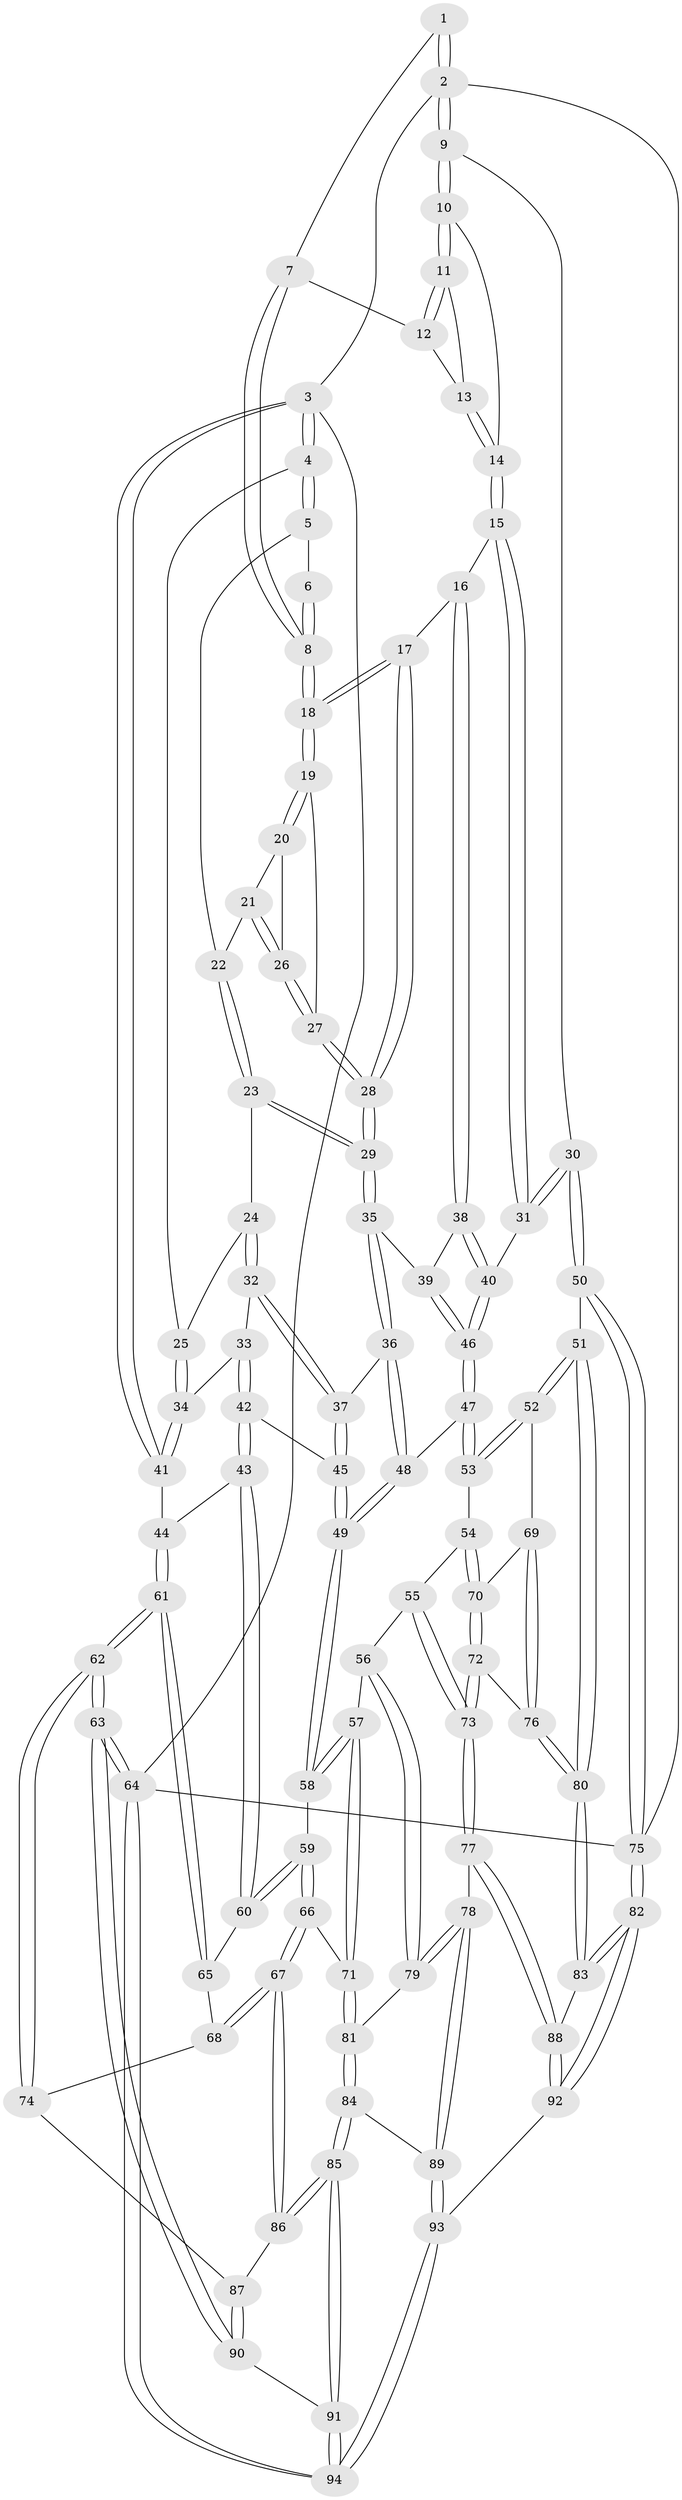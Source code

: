 // coarse degree distribution, {2: 0.02127659574468085, 3: 0.1702127659574468, 5: 0.44680851063829785, 4: 0.1702127659574468, 6: 0.10638297872340426, 7: 0.06382978723404255, 8: 0.02127659574468085}
// Generated by graph-tools (version 1.1) at 2025/05/03/04/25 22:05:47]
// undirected, 94 vertices, 232 edges
graph export_dot {
graph [start="1"]
  node [color=gray90,style=filled];
  1 [pos="+0.951284246083628+0"];
  2 [pos="+1+0"];
  3 [pos="+0+0"];
  4 [pos="+0+0"];
  5 [pos="+0.4441153209521196+0"];
  6 [pos="+0.6267613309145407+0"];
  7 [pos="+0.8806789399664899+0"];
  8 [pos="+0.7340644255681036+0.0991730181940277"];
  9 [pos="+1+0.22929044567040335"];
  10 [pos="+1+0.13088984449891974"];
  11 [pos="+1+0.12214617810342222"];
  12 [pos="+0.8895746108982058+0"];
  13 [pos="+0.8914193037720869+0.09246250484275849"];
  14 [pos="+0.8671217887260072+0.14830332812024"];
  15 [pos="+0.8373459927143232+0.19852017724850807"];
  16 [pos="+0.765295150995284+0.1713928374017818"];
  17 [pos="+0.7324603248660665+0.12045072604658576"];
  18 [pos="+0.729627428231465+0.10993840170901543"];
  19 [pos="+0.7265775735849758+0.10867861033681776"];
  20 [pos="+0.6871749051461381+0.09089496983352327"];
  21 [pos="+0.583806476983741+0.022935410967428314"];
  22 [pos="+0.4449581020006244+0"];
  23 [pos="+0.40328921748053415+0.03595298764105496"];
  24 [pos="+0.2980092098458347+0.12334618575342333"];
  25 [pos="+0.11566745438592693+0.07922844408454764"];
  26 [pos="+0.5972817162884906+0.13222748831409809"];
  27 [pos="+0.5946570216289483+0.14237106585423623"];
  28 [pos="+0.5736736752175101+0.20056040100009667"];
  29 [pos="+0.5225033002369353+0.25763124135349774"];
  30 [pos="+1+0.44702543031117975"];
  31 [pos="+0.9649814100222744+0.380929831268436"];
  32 [pos="+0.2547984224869798+0.2964068434078137"];
  33 [pos="+0.13479628435436594+0.29686076230132374"];
  34 [pos="+0.11750153903986647+0.2922838982718045"];
  35 [pos="+0.5228436430190724+0.261202407686464"];
  36 [pos="+0.4342666449634574+0.32928958464051733"];
  37 [pos="+0.2992343360253201+0.33922159956026793"];
  38 [pos="+0.6533057716115668+0.2968965056076198"];
  39 [pos="+0.6104068549308156+0.3144882514032717"];
  40 [pos="+0.939625674585102+0.38354928650047515"];
  41 [pos="+0+0.36453649795841364"];
  42 [pos="+0.16083328034253222+0.5361173145583313"];
  43 [pos="+0.15217033872361796+0.5456151232949409"];
  44 [pos="+0+0.3783709273236494"];
  45 [pos="+0.28525131738470916+0.4634311244011324"];
  46 [pos="+0.6470480442003926+0.4802040915848511"];
  47 [pos="+0.6441513035344235+0.4869460197872754"];
  48 [pos="+0.480428346383862+0.5121614082487463"];
  49 [pos="+0.41207960829248613+0.5852909841823487"];
  50 [pos="+1+0.5618139831319301"];
  51 [pos="+0.8758389344221006+0.6563910565458012"];
  52 [pos="+0.85588072253654+0.6601613994922191"];
  53 [pos="+0.6696061697468186+0.5674652932429358"];
  54 [pos="+0.6179506549450289+0.6527737615093385"];
  55 [pos="+0.5824245693835529+0.671450706159531"];
  56 [pos="+0.4939967015623756+0.6979428021870634"];
  57 [pos="+0.45749156981166467+0.687086060044925"];
  58 [pos="+0.4108864879434041+0.6010591392449519"];
  59 [pos="+0.2619375920149234+0.6590437518718152"];
  60 [pos="+0.15444661651573696+0.603288028160229"];
  61 [pos="+0+0.6139188265305213"];
  62 [pos="+0+0.8603131792545969"];
  63 [pos="+0+1"];
  64 [pos="+0+1"];
  65 [pos="+0.1499729021297224+0.6086594793415041"];
  66 [pos="+0.26248321236994687+0.8024639446055352"];
  67 [pos="+0.25182521962207416+0.8099046589922095"];
  68 [pos="+0.1135743051962532+0.6836622658709841"];
  69 [pos="+0.8197059214331+0.6970593469069088"];
  70 [pos="+0.670314600148943+0.718292551897139"];
  71 [pos="+0.3812659184643466+0.8071231481205084"];
  72 [pos="+0.6647279617827151+0.8294001099275814"];
  73 [pos="+0.6542631361290727+0.8363830782477004"];
  74 [pos="+0.016119076218810056+0.775516430220669"];
  75 [pos="+1+1"];
  76 [pos="+0.7524282099419014+0.8149000396345775"];
  77 [pos="+0.6204215542438885+0.8678061491832054"];
  78 [pos="+0.5905746351639899+0.8622673107592969"];
  79 [pos="+0.5839055639273453+0.8559045052721167"];
  80 [pos="+0.8576002113371041+0.9487080242451021"];
  81 [pos="+0.396180815617972+0.8395338566897357"];
  82 [pos="+1+1"];
  83 [pos="+0.8851234911227631+1"];
  84 [pos="+0.40302812460805565+0.9066186216606328"];
  85 [pos="+0.2876789115568764+1"];
  86 [pos="+0.21505374120359255+0.857015270346089"];
  87 [pos="+0.21221454718544594+0.8572347508017051"];
  88 [pos="+0.6258124083805316+0.8808239094710913"];
  89 [pos="+0.4859107580641805+0.9529710884245248"];
  90 [pos="+0.12116814031705085+0.9333553126527872"];
  91 [pos="+0.27146176266609007+1"];
  92 [pos="+0.6555349920502598+1"];
  93 [pos="+0.5253901629235045+1"];
  94 [pos="+0.27092840537902185+1"];
  1 -- 2;
  1 -- 2;
  1 -- 7;
  2 -- 3;
  2 -- 9;
  2 -- 9;
  2 -- 75;
  3 -- 4;
  3 -- 4;
  3 -- 41;
  3 -- 41;
  3 -- 64;
  4 -- 5;
  4 -- 5;
  4 -- 25;
  5 -- 6;
  5 -- 22;
  6 -- 8;
  6 -- 8;
  7 -- 8;
  7 -- 8;
  7 -- 12;
  8 -- 18;
  8 -- 18;
  9 -- 10;
  9 -- 10;
  9 -- 30;
  10 -- 11;
  10 -- 11;
  10 -- 14;
  11 -- 12;
  11 -- 12;
  11 -- 13;
  12 -- 13;
  13 -- 14;
  13 -- 14;
  14 -- 15;
  14 -- 15;
  15 -- 16;
  15 -- 31;
  15 -- 31;
  16 -- 17;
  16 -- 38;
  16 -- 38;
  17 -- 18;
  17 -- 18;
  17 -- 28;
  17 -- 28;
  18 -- 19;
  18 -- 19;
  19 -- 20;
  19 -- 20;
  19 -- 27;
  20 -- 21;
  20 -- 26;
  21 -- 22;
  21 -- 26;
  21 -- 26;
  22 -- 23;
  22 -- 23;
  23 -- 24;
  23 -- 29;
  23 -- 29;
  24 -- 25;
  24 -- 32;
  24 -- 32;
  25 -- 34;
  25 -- 34;
  26 -- 27;
  26 -- 27;
  27 -- 28;
  27 -- 28;
  28 -- 29;
  28 -- 29;
  29 -- 35;
  29 -- 35;
  30 -- 31;
  30 -- 31;
  30 -- 50;
  30 -- 50;
  31 -- 40;
  32 -- 33;
  32 -- 37;
  32 -- 37;
  33 -- 34;
  33 -- 42;
  33 -- 42;
  34 -- 41;
  34 -- 41;
  35 -- 36;
  35 -- 36;
  35 -- 39;
  36 -- 37;
  36 -- 48;
  36 -- 48;
  37 -- 45;
  37 -- 45;
  38 -- 39;
  38 -- 40;
  38 -- 40;
  39 -- 46;
  39 -- 46;
  40 -- 46;
  40 -- 46;
  41 -- 44;
  42 -- 43;
  42 -- 43;
  42 -- 45;
  43 -- 44;
  43 -- 60;
  43 -- 60;
  44 -- 61;
  44 -- 61;
  45 -- 49;
  45 -- 49;
  46 -- 47;
  46 -- 47;
  47 -- 48;
  47 -- 53;
  47 -- 53;
  48 -- 49;
  48 -- 49;
  49 -- 58;
  49 -- 58;
  50 -- 51;
  50 -- 75;
  50 -- 75;
  51 -- 52;
  51 -- 52;
  51 -- 80;
  51 -- 80;
  52 -- 53;
  52 -- 53;
  52 -- 69;
  53 -- 54;
  54 -- 55;
  54 -- 70;
  54 -- 70;
  55 -- 56;
  55 -- 73;
  55 -- 73;
  56 -- 57;
  56 -- 79;
  56 -- 79;
  57 -- 58;
  57 -- 58;
  57 -- 71;
  57 -- 71;
  58 -- 59;
  59 -- 60;
  59 -- 60;
  59 -- 66;
  59 -- 66;
  60 -- 65;
  61 -- 62;
  61 -- 62;
  61 -- 65;
  61 -- 65;
  62 -- 63;
  62 -- 63;
  62 -- 74;
  62 -- 74;
  63 -- 64;
  63 -- 64;
  63 -- 90;
  63 -- 90;
  64 -- 94;
  64 -- 94;
  64 -- 75;
  65 -- 68;
  66 -- 67;
  66 -- 67;
  66 -- 71;
  67 -- 68;
  67 -- 68;
  67 -- 86;
  67 -- 86;
  68 -- 74;
  69 -- 70;
  69 -- 76;
  69 -- 76;
  70 -- 72;
  70 -- 72;
  71 -- 81;
  71 -- 81;
  72 -- 73;
  72 -- 73;
  72 -- 76;
  73 -- 77;
  73 -- 77;
  74 -- 87;
  75 -- 82;
  75 -- 82;
  76 -- 80;
  76 -- 80;
  77 -- 78;
  77 -- 88;
  77 -- 88;
  78 -- 79;
  78 -- 79;
  78 -- 89;
  78 -- 89;
  79 -- 81;
  80 -- 83;
  80 -- 83;
  81 -- 84;
  81 -- 84;
  82 -- 83;
  82 -- 83;
  82 -- 92;
  82 -- 92;
  83 -- 88;
  84 -- 85;
  84 -- 85;
  84 -- 89;
  85 -- 86;
  85 -- 86;
  85 -- 91;
  85 -- 91;
  86 -- 87;
  87 -- 90;
  87 -- 90;
  88 -- 92;
  88 -- 92;
  89 -- 93;
  89 -- 93;
  90 -- 91;
  91 -- 94;
  91 -- 94;
  92 -- 93;
  93 -- 94;
  93 -- 94;
}
